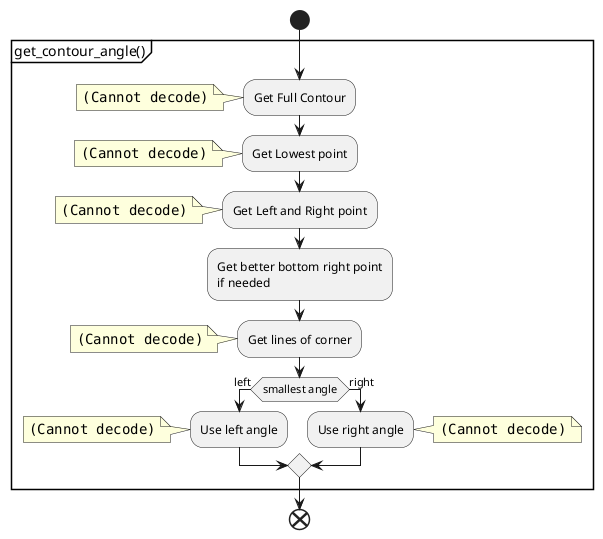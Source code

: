 @startuml rotation
start
partition "get_contour_angle()"{

:Get Full Contour;
note left: <img:img/rot_contour_angle.png>
:Get Lowest point;
note left: <img:img/rot_lowest_angle.png>
:Get Left and Right point;
note left: <img:img/rot_l_r_angle.png>

:Get better bottom right point
if needed;

:Get lines of corner;
note left: <img:img/rot_lines.png>
if (smallest angle) then (left)
  :Use left angle;
  note left: <img:img/rot_left.png>
else (right)
  :Use right angle;
  note right: <img:img/rot_right.png>
endif

}
end
@enduml